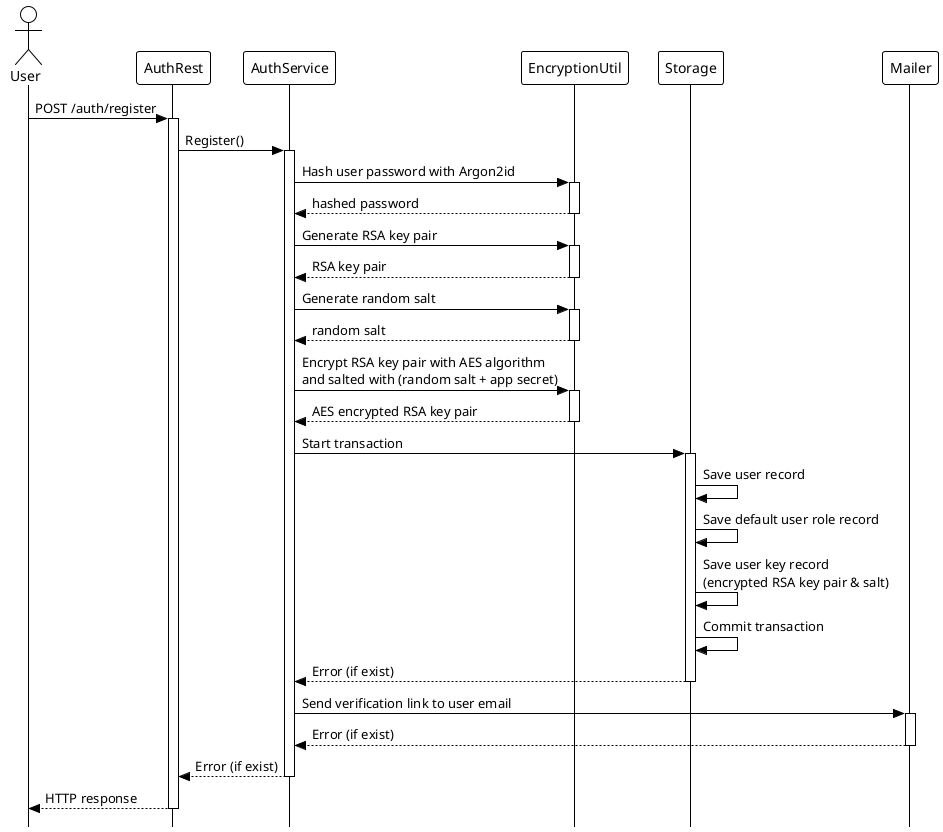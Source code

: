 @startuml register
!theme plain
skinparam style strictuml
hide footbox
actor User
User -> AuthRest ++ : POST /auth/register
AuthRest -> AuthService ++ : Register()

AuthService -> EncryptionUtil ++ : Hash user password with Argon2id
return hashed password

AuthService -> EncryptionUtil ++ : Generate RSA key pair
return RSA key pair

AuthService -> EncryptionUtil ++ : Generate random salt
return random salt

AuthService -> EncryptionUtil ++ : Encrypt RSA key pair with AES algorithm\nand salted with (random salt + app secret)
return AES encrypted RSA key pair

AuthService -> Storage ++ : Start transaction
Storage -> Storage : Save user record
Storage -> Storage : Save default user role record
Storage -> Storage : Save user key record\n(encrypted RSA key pair & salt)
Storage -> Storage : Commit transaction
return Error (if exist)

AuthService -> Mailer ++ : Send verification link to user email
return Error (if exist)

return Error (if exist)

return HTTP response

@enduml
